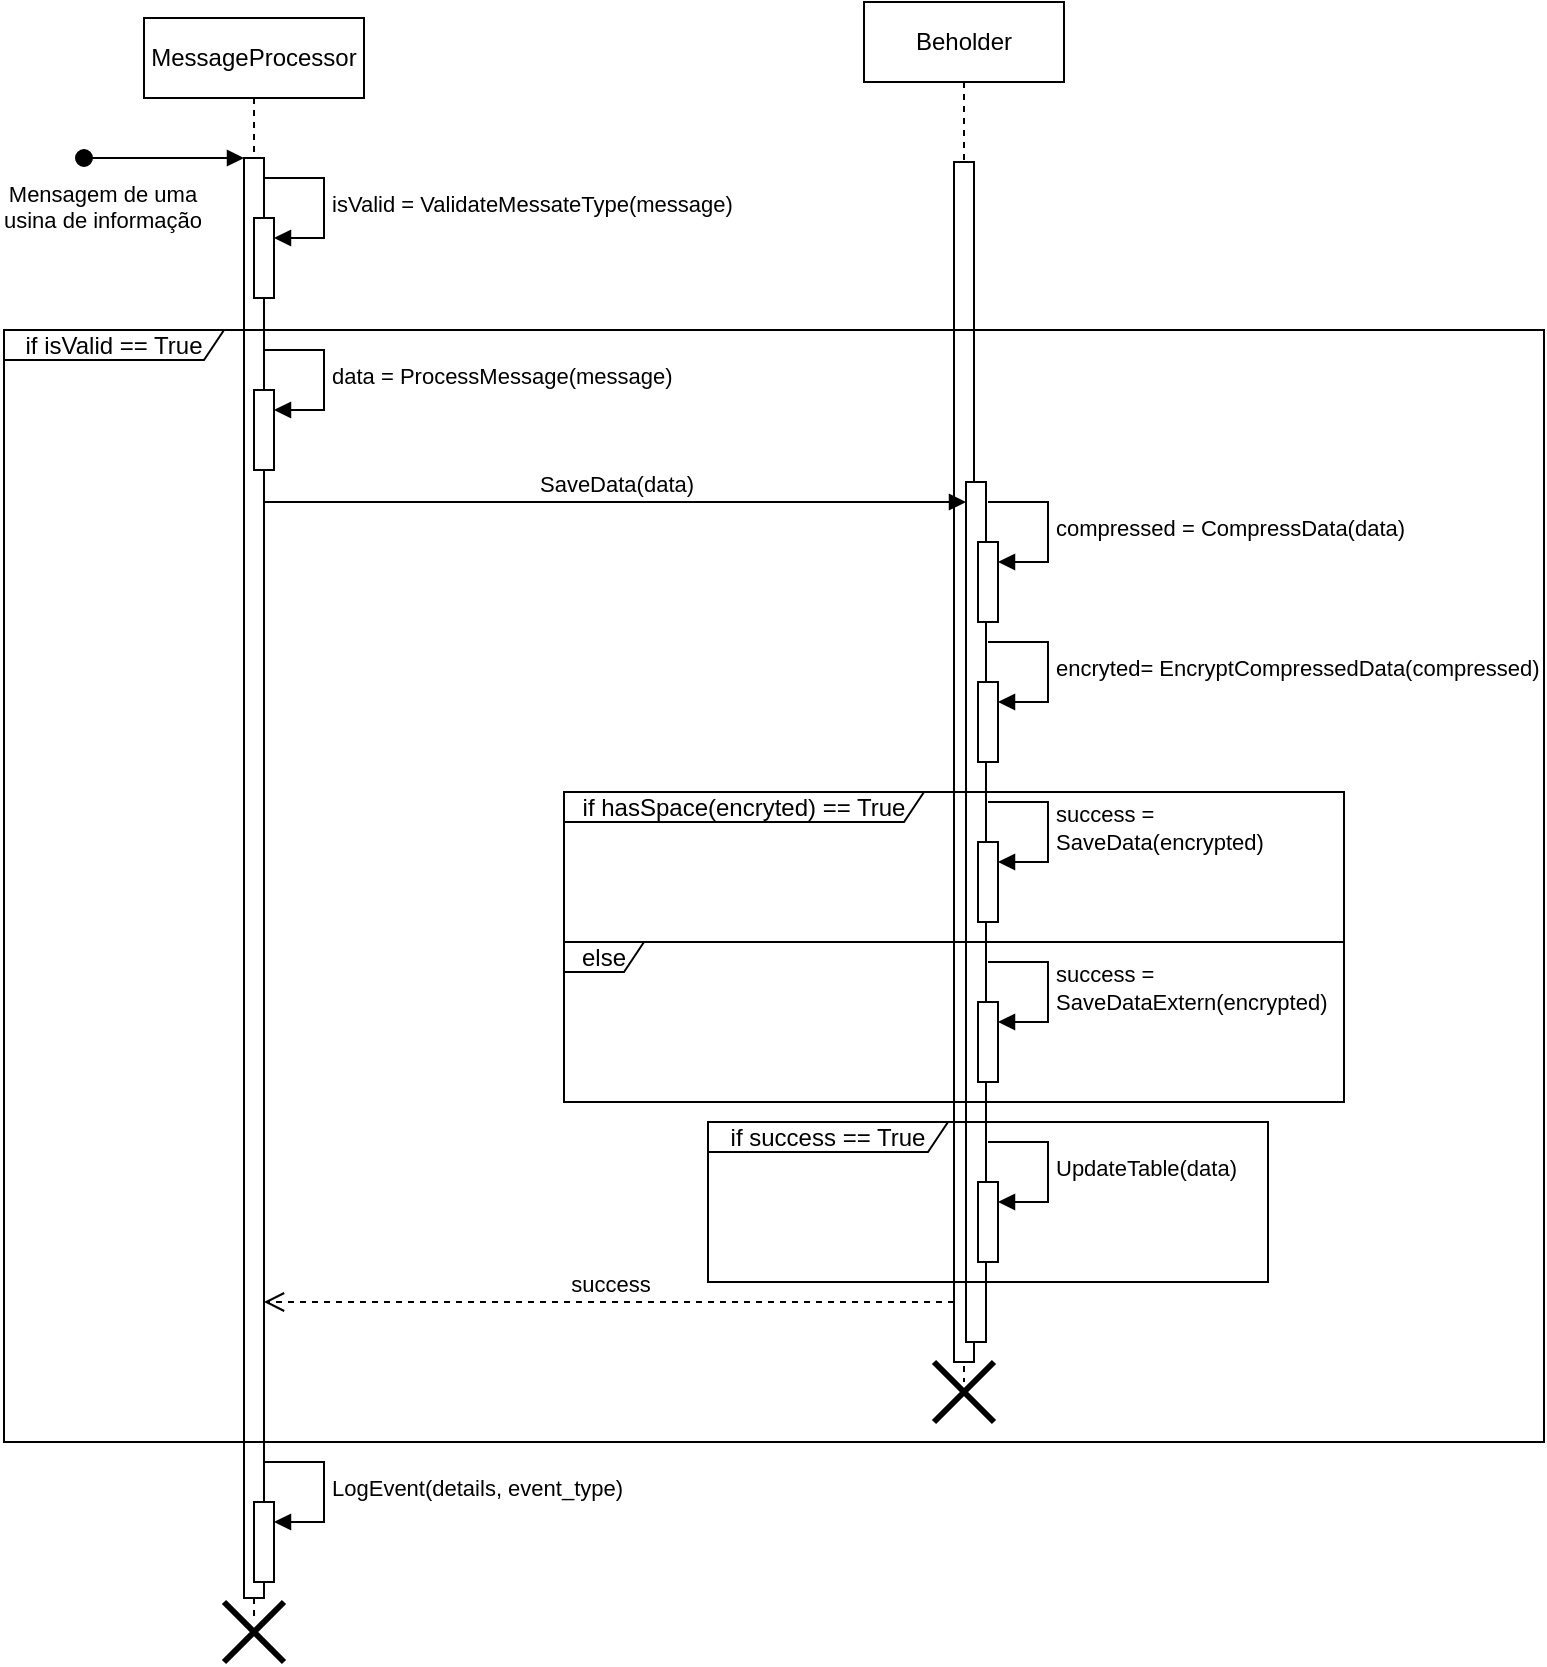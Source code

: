 <mxfile version="21.3.7">
  <diagram name="Page-1" id="2YBvvXClWsGukQMizWep">
    <mxGraphModel dx="1758" dy="581" grid="1" gridSize="10" guides="1" tooltips="1" connect="1" arrows="1" fold="1" page="1" pageScale="1" pageWidth="850" pageHeight="1100" math="0" shadow="0">
      <root>
        <mxCell id="0" />
        <mxCell id="1" parent="0" />
        <mxCell id="aM9ryv3xv72pqoxQDRHE-1" value="MessageProcessor" style="shape=umlLifeline;perimeter=lifelinePerimeter;whiteSpace=wrap;html=1;container=0;dropTarget=0;collapsible=0;recursiveResize=0;outlineConnect=0;portConstraint=eastwest;newEdgeStyle={&quot;edgeStyle&quot;:&quot;elbowEdgeStyle&quot;,&quot;elbow&quot;:&quot;vertical&quot;,&quot;curved&quot;:0,&quot;rounded&quot;:0};" parent="1" vertex="1">
          <mxGeometry x="40" y="38" width="110" height="802" as="geometry" />
        </mxCell>
        <mxCell id="aM9ryv3xv72pqoxQDRHE-2" value="" style="html=1;points=[];perimeter=orthogonalPerimeter;outlineConnect=0;targetShapes=umlLifeline;portConstraint=eastwest;newEdgeStyle={&quot;edgeStyle&quot;:&quot;elbowEdgeStyle&quot;,&quot;elbow&quot;:&quot;vertical&quot;,&quot;curved&quot;:0,&quot;rounded&quot;:0};" parent="aM9ryv3xv72pqoxQDRHE-1" vertex="1">
          <mxGeometry x="50" y="70" width="10" height="720" as="geometry" />
        </mxCell>
        <mxCell id="aM9ryv3xv72pqoxQDRHE-3" value="Mensagem de uma&lt;br&gt;usina de informação" style="html=1;verticalAlign=bottom;startArrow=oval;endArrow=block;startSize=8;edgeStyle=elbowEdgeStyle;elbow=vertical;curved=0;rounded=0;" parent="aM9ryv3xv72pqoxQDRHE-1" target="aM9ryv3xv72pqoxQDRHE-2" edge="1">
          <mxGeometry x="-0.789" y="-40" relative="1" as="geometry">
            <mxPoint x="-30" y="70" as="sourcePoint" />
            <mxPoint as="offset" />
          </mxGeometry>
        </mxCell>
        <mxCell id="IXLkP2LvTJtWk1IpML83-1" value="" style="html=1;points=[];perimeter=orthogonalPerimeter;outlineConnect=0;targetShapes=umlLifeline;portConstraint=eastwest;newEdgeStyle={&quot;edgeStyle&quot;:&quot;elbowEdgeStyle&quot;,&quot;elbow&quot;:&quot;vertical&quot;,&quot;curved&quot;:0,&quot;rounded&quot;:0};" parent="aM9ryv3xv72pqoxQDRHE-1" vertex="1">
          <mxGeometry x="55" y="100" width="10" height="40" as="geometry" />
        </mxCell>
        <mxCell id="IXLkP2LvTJtWk1IpML83-2" value="isValid = ValidateMessateType(message)" style="html=1;align=left;spacingLeft=2;endArrow=block;rounded=0;edgeStyle=orthogonalEdgeStyle;curved=0;rounded=0;" parent="aM9ryv3xv72pqoxQDRHE-1" target="IXLkP2LvTJtWk1IpML83-1" edge="1">
          <mxGeometry relative="1" as="geometry">
            <mxPoint x="60" y="80" as="sourcePoint" />
            <Array as="points">
              <mxPoint x="90" y="110" />
            </Array>
          </mxGeometry>
        </mxCell>
        <mxCell id="IXLkP2LvTJtWk1IpML83-12" value="" style="html=1;points=[];perimeter=orthogonalPerimeter;outlineConnect=0;targetShapes=umlLifeline;portConstraint=eastwest;newEdgeStyle={&quot;edgeStyle&quot;:&quot;elbowEdgeStyle&quot;,&quot;elbow&quot;:&quot;vertical&quot;,&quot;curved&quot;:0,&quot;rounded&quot;:0};" parent="aM9ryv3xv72pqoxQDRHE-1" vertex="1">
          <mxGeometry x="55" y="186" width="10" height="40" as="geometry" />
        </mxCell>
        <mxCell id="IXLkP2LvTJtWk1IpML83-13" value="data = ProcessMessage(message)&amp;nbsp;" style="html=1;align=left;spacingLeft=2;endArrow=block;rounded=0;edgeStyle=orthogonalEdgeStyle;curved=0;rounded=0;" parent="aM9ryv3xv72pqoxQDRHE-1" target="IXLkP2LvTJtWk1IpML83-12" edge="1">
          <mxGeometry relative="1" as="geometry">
            <mxPoint x="60" y="166" as="sourcePoint" />
            <Array as="points">
              <mxPoint x="90" y="196" />
            </Array>
          </mxGeometry>
        </mxCell>
        <mxCell id="gKPuL8hr0CTUQL0LxInP-27" value="" style="html=1;points=[];perimeter=orthogonalPerimeter;outlineConnect=0;targetShapes=umlLifeline;portConstraint=eastwest;newEdgeStyle={&quot;edgeStyle&quot;:&quot;elbowEdgeStyle&quot;,&quot;elbow&quot;:&quot;vertical&quot;,&quot;curved&quot;:0,&quot;rounded&quot;:0};" parent="aM9ryv3xv72pqoxQDRHE-1" vertex="1">
          <mxGeometry x="55" y="742" width="10" height="40" as="geometry" />
        </mxCell>
        <mxCell id="gKPuL8hr0CTUQL0LxInP-28" value="LogEvent(details, event_type)" style="html=1;align=left;spacingLeft=2;endArrow=block;rounded=0;edgeStyle=orthogonalEdgeStyle;curved=0;rounded=0;" parent="aM9ryv3xv72pqoxQDRHE-1" target="gKPuL8hr0CTUQL0LxInP-27" edge="1">
          <mxGeometry relative="1" as="geometry">
            <mxPoint x="60" y="722" as="sourcePoint" />
            <Array as="points">
              <mxPoint x="90" y="752" />
            </Array>
          </mxGeometry>
        </mxCell>
        <mxCell id="aM9ryv3xv72pqoxQDRHE-5" value="Beholder" style="shape=umlLifeline;perimeter=lifelinePerimeter;whiteSpace=wrap;html=1;container=0;dropTarget=0;collapsible=0;recursiveResize=0;outlineConnect=0;portConstraint=eastwest;newEdgeStyle={&quot;edgeStyle&quot;:&quot;elbowEdgeStyle&quot;,&quot;elbow&quot;:&quot;vertical&quot;,&quot;curved&quot;:0,&quot;rounded&quot;:0};" parent="1" vertex="1">
          <mxGeometry x="400" y="30" width="100" height="690" as="geometry" />
        </mxCell>
        <mxCell id="aM9ryv3xv72pqoxQDRHE-6" value="" style="html=1;points=[];perimeter=orthogonalPerimeter;outlineConnect=0;targetShapes=umlLifeline;portConstraint=eastwest;newEdgeStyle={&quot;edgeStyle&quot;:&quot;elbowEdgeStyle&quot;,&quot;elbow&quot;:&quot;vertical&quot;,&quot;curved&quot;:0,&quot;rounded&quot;:0};" parent="aM9ryv3xv72pqoxQDRHE-5" vertex="1">
          <mxGeometry x="45" y="80" width="10" height="600" as="geometry" />
        </mxCell>
        <mxCell id="gKPuL8hr0CTUQL0LxInP-10" value="success = &lt;br&gt;SaveDataExtern(encrypted)" style="html=1;align=left;spacingLeft=2;endArrow=block;rounded=0;edgeStyle=orthogonalEdgeStyle;curved=0;rounded=0;" parent="aM9ryv3xv72pqoxQDRHE-5" target="gKPuL8hr0CTUQL0LxInP-11" edge="1">
          <mxGeometry relative="1" as="geometry">
            <mxPoint x="62" y="480" as="sourcePoint" />
            <Array as="points">
              <mxPoint x="92" y="480" />
              <mxPoint x="92" y="510" />
            </Array>
            <mxPoint x="67" y="510" as="targetPoint" />
          </mxGeometry>
        </mxCell>
        <mxCell id="IXLkP2LvTJtWk1IpML83-17" value="SaveData(data)" style="html=1;verticalAlign=bottom;endArrow=block;edgeStyle=elbowEdgeStyle;elbow=vertical;curved=0;rounded=0;" parent="aM9ryv3xv72pqoxQDRHE-5" target="IXLkP2LvTJtWk1IpML83-16" edge="1">
          <mxGeometry relative="1" as="geometry">
            <mxPoint x="-300" y="250" as="sourcePoint" />
            <Array as="points">
              <mxPoint x="-110" y="250" />
            </Array>
          </mxGeometry>
        </mxCell>
        <mxCell id="IXLkP2LvTJtWk1IpML83-16" value="" style="html=1;points=[];perimeter=orthogonalPerimeter;outlineConnect=0;targetShapes=umlLifeline;portConstraint=eastwest;newEdgeStyle={&quot;edgeStyle&quot;:&quot;elbowEdgeStyle&quot;,&quot;elbow&quot;:&quot;vertical&quot;,&quot;curved&quot;:0,&quot;rounded&quot;:0};" parent="aM9ryv3xv72pqoxQDRHE-5" vertex="1">
          <mxGeometry x="51" y="240" width="10" height="430" as="geometry" />
        </mxCell>
        <mxCell id="IXLkP2LvTJtWk1IpML83-3" value="if isValid == True" style="shape=umlFrame;whiteSpace=wrap;html=1;pointerEvents=0;width=110;height=15;" parent="1" vertex="1">
          <mxGeometry x="-30" y="194" width="770" height="556" as="geometry" />
        </mxCell>
        <mxCell id="IXLkP2LvTJtWk1IpML83-14" value="if hasSpace(encryted) == True" style="shape=umlFrame;whiteSpace=wrap;html=1;pointerEvents=0;width=180;height=15;" parent="1" vertex="1">
          <mxGeometry x="250" y="425" width="390" height="75" as="geometry" />
        </mxCell>
        <mxCell id="IXLkP2LvTJtWk1IpML83-19" value="" style="html=1;points=[];perimeter=orthogonalPerimeter;outlineConnect=0;targetShapes=umlLifeline;portConstraint=eastwest;newEdgeStyle={&quot;edgeStyle&quot;:&quot;elbowEdgeStyle&quot;,&quot;elbow&quot;:&quot;vertical&quot;,&quot;curved&quot;:0,&quot;rounded&quot;:0};" parent="1" vertex="1">
          <mxGeometry x="457" y="450" width="10" height="40" as="geometry" />
        </mxCell>
        <mxCell id="IXLkP2LvTJtWk1IpML83-20" value="success = &lt;br&gt;SaveData(encrypted)" style="html=1;align=left;spacingLeft=2;endArrow=block;rounded=0;edgeStyle=orthogonalEdgeStyle;curved=0;rounded=0;" parent="1" target="IXLkP2LvTJtWk1IpML83-19" edge="1">
          <mxGeometry relative="1" as="geometry">
            <mxPoint x="462" y="430" as="sourcePoint" />
            <Array as="points">
              <mxPoint x="492" y="460" />
            </Array>
          </mxGeometry>
        </mxCell>
        <mxCell id="IXLkP2LvTJtWk1IpML83-26" value="else" style="shape=umlFrame;whiteSpace=wrap;html=1;pointerEvents=0;width=40;height=15;" parent="1" vertex="1">
          <mxGeometry x="250" y="500" width="390" height="80" as="geometry" />
        </mxCell>
        <mxCell id="gKPuL8hr0CTUQL0LxInP-9" value="success" style="html=1;verticalAlign=bottom;endArrow=open;dashed=1;endSize=8;edgeStyle=elbowEdgeStyle;elbow=vertical;curved=0;rounded=0;" parent="1" source="aM9ryv3xv72pqoxQDRHE-6" edge="1" target="aM9ryv3xv72pqoxQDRHE-2">
          <mxGeometry relative="1" as="geometry">
            <mxPoint x="100" y="720" as="targetPoint" />
            <Array as="points">
              <mxPoint x="300" y="680" />
              <mxPoint x="380" y="730" />
              <mxPoint x="280" y="610" />
              <mxPoint x="370" y="590" />
              <mxPoint x="340" y="610" />
              <mxPoint x="240" y="720" />
              <mxPoint x="280" y="720" />
            </Array>
          </mxGeometry>
        </mxCell>
        <mxCell id="gKPuL8hr0CTUQL0LxInP-11" value="" style="html=1;points=[];perimeter=orthogonalPerimeter;outlineConnect=0;targetShapes=umlLifeline;portConstraint=eastwest;newEdgeStyle={&quot;edgeStyle&quot;:&quot;elbowEdgeStyle&quot;,&quot;elbow&quot;:&quot;vertical&quot;,&quot;curved&quot;:0,&quot;rounded&quot;:0};" parent="1" vertex="1">
          <mxGeometry x="457" y="530" width="10" height="40" as="geometry" />
        </mxCell>
        <mxCell id="gKPuL8hr0CTUQL0LxInP-12" value="" style="shape=umlDestroy;whiteSpace=wrap;html=1;strokeWidth=3;targetShapes=umlLifeline;" parent="1" vertex="1">
          <mxGeometry x="435" y="710" width="30" height="30" as="geometry" />
        </mxCell>
        <mxCell id="gKPuL8hr0CTUQL0LxInP-13" value="" style="shape=umlDestroy;whiteSpace=wrap;html=1;strokeWidth=3;targetShapes=umlLifeline;" parent="1" vertex="1">
          <mxGeometry x="80" y="830" width="30" height="30" as="geometry" />
        </mxCell>
        <mxCell id="gKPuL8hr0CTUQL0LxInP-20" value="if success == True" style="shape=umlFrame;whiteSpace=wrap;html=1;pointerEvents=0;width=120;height=15;" parent="1" vertex="1">
          <mxGeometry x="322" y="590" width="280" height="80" as="geometry" />
        </mxCell>
        <mxCell id="gKPuL8hr0CTUQL0LxInP-21" value="" style="html=1;points=[];perimeter=orthogonalPerimeter;outlineConnect=0;targetShapes=umlLifeline;portConstraint=eastwest;newEdgeStyle={&quot;edgeStyle&quot;:&quot;elbowEdgeStyle&quot;,&quot;elbow&quot;:&quot;vertical&quot;,&quot;curved&quot;:0,&quot;rounded&quot;:0};" parent="1" vertex="1">
          <mxGeometry x="457" y="620" width="10" height="40" as="geometry" />
        </mxCell>
        <mxCell id="gKPuL8hr0CTUQL0LxInP-22" value="UpdateTable(data)" style="html=1;align=left;spacingLeft=2;endArrow=block;rounded=0;edgeStyle=orthogonalEdgeStyle;curved=0;rounded=0;" parent="1" target="gKPuL8hr0CTUQL0LxInP-21" edge="1">
          <mxGeometry relative="1" as="geometry">
            <mxPoint x="462" y="600" as="sourcePoint" />
            <Array as="points">
              <mxPoint x="492" y="630" />
            </Array>
          </mxGeometry>
        </mxCell>
        <mxCell id="cpghc9AB-UW_CnCupC0s-5" value="" style="html=1;points=[];perimeter=orthogonalPerimeter;outlineConnect=0;targetShapes=umlLifeline;portConstraint=eastwest;newEdgeStyle={&quot;edgeStyle&quot;:&quot;elbowEdgeStyle&quot;,&quot;elbow&quot;:&quot;vertical&quot;,&quot;curved&quot;:0,&quot;rounded&quot;:0};" vertex="1" parent="1">
          <mxGeometry x="457" y="300" width="10" height="40" as="geometry" />
        </mxCell>
        <mxCell id="cpghc9AB-UW_CnCupC0s-6" value="compressed = CompressData(data)" style="html=1;align=left;spacingLeft=2;endArrow=block;rounded=0;edgeStyle=orthogonalEdgeStyle;curved=0;rounded=0;" edge="1" parent="1" target="cpghc9AB-UW_CnCupC0s-5">
          <mxGeometry relative="1" as="geometry">
            <mxPoint x="462" y="280" as="sourcePoint" />
            <Array as="points">
              <mxPoint x="492" y="310" />
            </Array>
          </mxGeometry>
        </mxCell>
        <mxCell id="cpghc9AB-UW_CnCupC0s-7" value="" style="html=1;points=[];perimeter=orthogonalPerimeter;outlineConnect=0;targetShapes=umlLifeline;portConstraint=eastwest;newEdgeStyle={&quot;edgeStyle&quot;:&quot;elbowEdgeStyle&quot;,&quot;elbow&quot;:&quot;vertical&quot;,&quot;curved&quot;:0,&quot;rounded&quot;:0};" vertex="1" parent="1">
          <mxGeometry x="457" y="370" width="10" height="40" as="geometry" />
        </mxCell>
        <mxCell id="cpghc9AB-UW_CnCupC0s-8" value="encryted= EncryptCompressedData(compressed)" style="html=1;align=left;spacingLeft=2;endArrow=block;rounded=0;edgeStyle=orthogonalEdgeStyle;curved=0;rounded=0;" edge="1" parent="1" target="cpghc9AB-UW_CnCupC0s-7">
          <mxGeometry relative="1" as="geometry">
            <mxPoint x="462" y="350" as="sourcePoint" />
            <Array as="points">
              <mxPoint x="492" y="380" />
            </Array>
          </mxGeometry>
        </mxCell>
      </root>
    </mxGraphModel>
  </diagram>
</mxfile>
